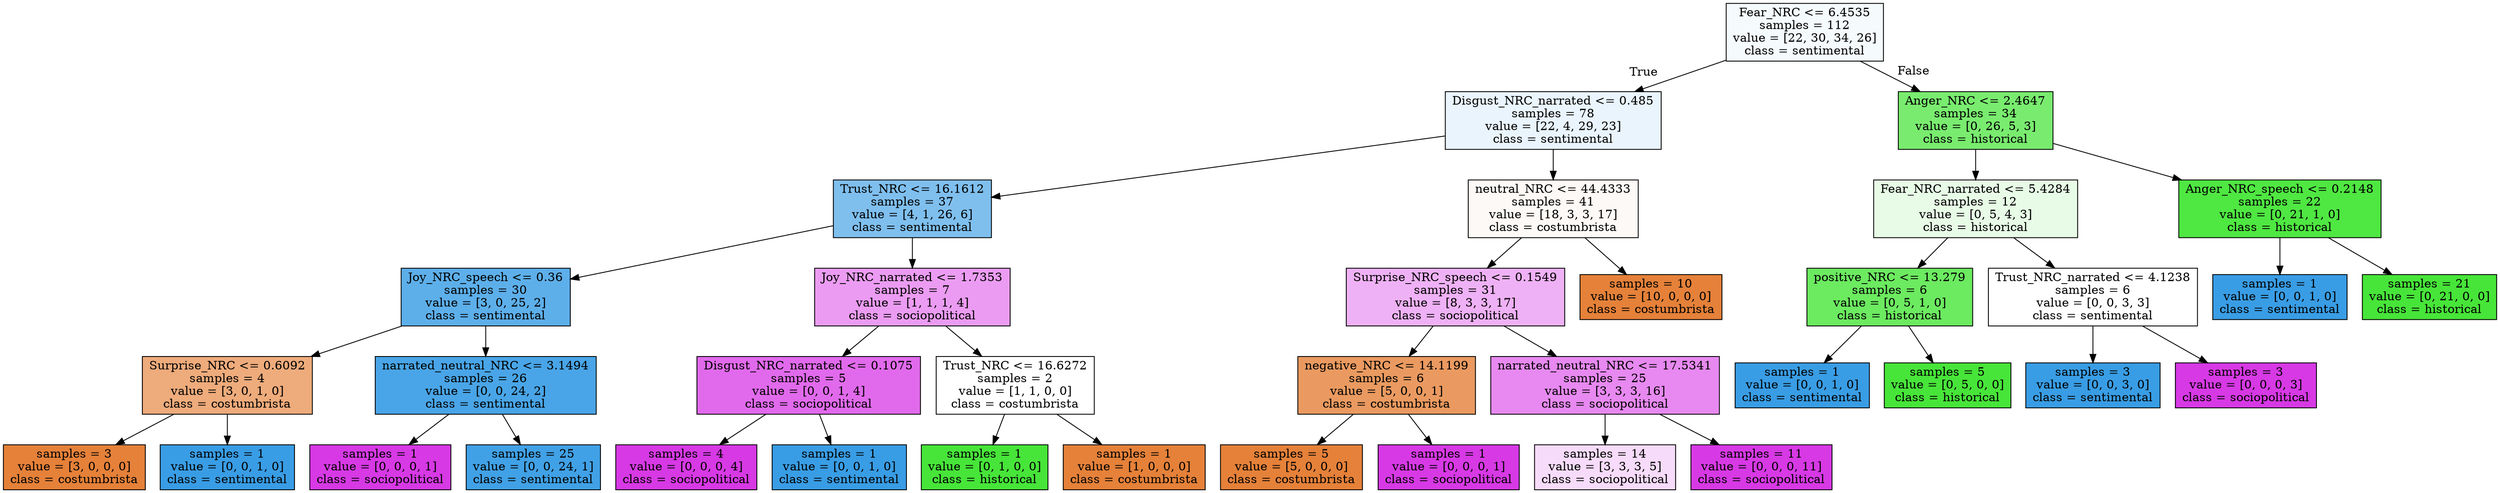digraph Tree {
node [shape=box, style="filled", color="black"] ;
0 [label="Fear_NRC <= 6.4535\nsamples = 112\nvalue = [22, 30, 34, 26]\nclass = sentimental", fillcolor="#399de50c"] ;
1 [label="Disgust_NRC_narrated <= 0.485\nsamples = 78\nvalue = [22, 4, 29, 23]\nclass = sentimental", fillcolor="#399de51c"] ;
0 -> 1 [labeldistance=2.5, labelangle=45, headlabel="True"] ;
2 [label="Trust_NRC <= 16.1612\nsamples = 37\nvalue = [4, 1, 26, 6]\nclass = sentimental", fillcolor="#399de5a5"] ;
1 -> 2 ;
3 [label="Joy_NRC_speech <= 0.36\nsamples = 30\nvalue = [3, 0, 25, 2]\nclass = sentimental", fillcolor="#399de5d0"] ;
2 -> 3 ;
4 [label="Surprise_NRC <= 0.6092\nsamples = 4\nvalue = [3, 0, 1, 0]\nclass = costumbrista", fillcolor="#e58139aa"] ;
3 -> 4 ;
5 [label="samples = 3\nvalue = [3, 0, 0, 0]\nclass = costumbrista", fillcolor="#e58139ff"] ;
4 -> 5 ;
6 [label="samples = 1\nvalue = [0, 0, 1, 0]\nclass = sentimental", fillcolor="#399de5ff"] ;
4 -> 6 ;
7 [label="narrated_neutral_NRC <= 3.1494\nsamples = 26\nvalue = [0, 0, 24, 2]\nclass = sentimental", fillcolor="#399de5ea"] ;
3 -> 7 ;
8 [label="samples = 1\nvalue = [0, 0, 0, 1]\nclass = sociopolitical", fillcolor="#d739e5ff"] ;
7 -> 8 ;
9 [label="samples = 25\nvalue = [0, 0, 24, 1]\nclass = sentimental", fillcolor="#399de5f4"] ;
7 -> 9 ;
10 [label="Joy_NRC_narrated <= 1.7353\nsamples = 7\nvalue = [1, 1, 1, 4]\nclass = sociopolitical", fillcolor="#d739e57f"] ;
2 -> 10 ;
11 [label="Disgust_NRC_narrated <= 0.1075\nsamples = 5\nvalue = [0, 0, 1, 4]\nclass = sociopolitical", fillcolor="#d739e5bf"] ;
10 -> 11 ;
12 [label="samples = 4\nvalue = [0, 0, 0, 4]\nclass = sociopolitical", fillcolor="#d739e5ff"] ;
11 -> 12 ;
13 [label="samples = 1\nvalue = [0, 0, 1, 0]\nclass = sentimental", fillcolor="#399de5ff"] ;
11 -> 13 ;
14 [label="Trust_NRC <= 16.6272\nsamples = 2\nvalue = [1, 1, 0, 0]\nclass = costumbrista", fillcolor="#e5813900"] ;
10 -> 14 ;
15 [label="samples = 1\nvalue = [0, 1, 0, 0]\nclass = historical", fillcolor="#47e539ff"] ;
14 -> 15 ;
16 [label="samples = 1\nvalue = [1, 0, 0, 0]\nclass = costumbrista", fillcolor="#e58139ff"] ;
14 -> 16 ;
17 [label="neutral_NRC <= 44.4333\nsamples = 41\nvalue = [18, 3, 3, 17]\nclass = costumbrista", fillcolor="#e581390b"] ;
1 -> 17 ;
18 [label="Surprise_NRC_speech <= 0.1549\nsamples = 31\nvalue = [8, 3, 3, 17]\nclass = sociopolitical", fillcolor="#d739e564"] ;
17 -> 18 ;
19 [label="negative_NRC <= 14.1199\nsamples = 6\nvalue = [5, 0, 0, 1]\nclass = costumbrista", fillcolor="#e58139cc"] ;
18 -> 19 ;
20 [label="samples = 5\nvalue = [5, 0, 0, 0]\nclass = costumbrista", fillcolor="#e58139ff"] ;
19 -> 20 ;
21 [label="samples = 1\nvalue = [0, 0, 0, 1]\nclass = sociopolitical", fillcolor="#d739e5ff"] ;
19 -> 21 ;
22 [label="narrated_neutral_NRC <= 17.5341\nsamples = 25\nvalue = [3, 3, 3, 16]\nclass = sociopolitical", fillcolor="#d739e597"] ;
18 -> 22 ;
23 [label="samples = 14\nvalue = [3, 3, 3, 5]\nclass = sociopolitical", fillcolor="#d739e52e"] ;
22 -> 23 ;
24 [label="samples = 11\nvalue = [0, 0, 0, 11]\nclass = sociopolitical", fillcolor="#d739e5ff"] ;
22 -> 24 ;
25 [label="samples = 10\nvalue = [10, 0, 0, 0]\nclass = costumbrista", fillcolor="#e58139ff"] ;
17 -> 25 ;
26 [label="Anger_NRC <= 2.4647\nsamples = 34\nvalue = [0, 26, 5, 3]\nclass = historical", fillcolor="#47e539b9"] ;
0 -> 26 [labeldistance=2.5, labelangle=-45, headlabel="False"] ;
27 [label="Fear_NRC_narrated <= 5.4284\nsamples = 12\nvalue = [0, 5, 4, 3]\nclass = historical", fillcolor="#47e53920"] ;
26 -> 27 ;
28 [label="positive_NRC <= 13.279\nsamples = 6\nvalue = [0, 5, 1, 0]\nclass = historical", fillcolor="#47e539cc"] ;
27 -> 28 ;
29 [label="samples = 1\nvalue = [0, 0, 1, 0]\nclass = sentimental", fillcolor="#399de5ff"] ;
28 -> 29 ;
30 [label="samples = 5\nvalue = [0, 5, 0, 0]\nclass = historical", fillcolor="#47e539ff"] ;
28 -> 30 ;
31 [label="Trust_NRC_narrated <= 4.1238\nsamples = 6\nvalue = [0, 0, 3, 3]\nclass = sentimental", fillcolor="#399de500"] ;
27 -> 31 ;
32 [label="samples = 3\nvalue = [0, 0, 3, 0]\nclass = sentimental", fillcolor="#399de5ff"] ;
31 -> 32 ;
33 [label="samples = 3\nvalue = [0, 0, 0, 3]\nclass = sociopolitical", fillcolor="#d739e5ff"] ;
31 -> 33 ;
34 [label="Anger_NRC_speech <= 0.2148\nsamples = 22\nvalue = [0, 21, 1, 0]\nclass = historical", fillcolor="#47e539f3"] ;
26 -> 34 ;
35 [label="samples = 1\nvalue = [0, 0, 1, 0]\nclass = sentimental", fillcolor="#399de5ff"] ;
34 -> 35 ;
36 [label="samples = 21\nvalue = [0, 21, 0, 0]\nclass = historical", fillcolor="#47e539ff"] ;
34 -> 36 ;
}